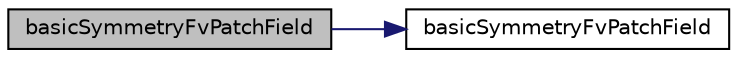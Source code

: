 digraph "basicSymmetryFvPatchField"
{
  bgcolor="transparent";
  edge [fontname="Helvetica",fontsize="10",labelfontname="Helvetica",labelfontsize="10"];
  node [fontname="Helvetica",fontsize="10",shape=record];
  rankdir="LR";
  Node7 [label="basicSymmetryFvPatchField",height=0.2,width=0.4,color="black", fillcolor="grey75", style="filled", fontcolor="black"];
  Node7 -> Node8 [color="midnightblue",fontsize="10",style="solid",fontname="Helvetica"];
  Node8 [label="basicSymmetryFvPatchField",height=0.2,width=0.4,color="black",URL="$a22757.html#a49a657f1c1ff04ec6c1209ed4009e841",tooltip="Construct from patch and internal field. "];
}
